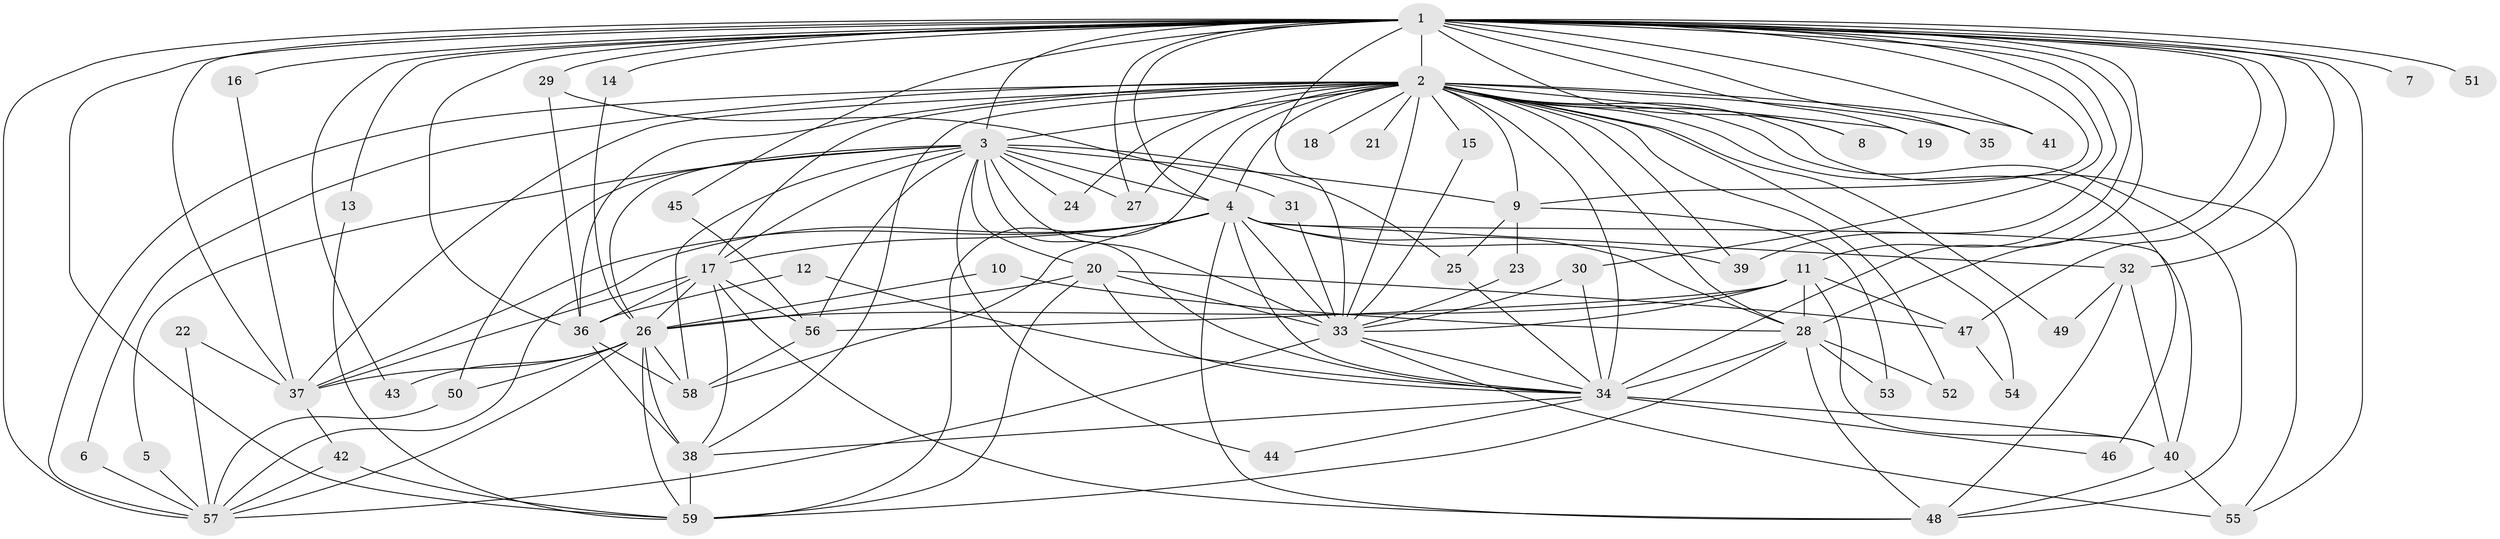 // original degree distribution, {18: 0.01694915254237288, 17: 0.01694915254237288, 29: 0.00847457627118644, 24: 0.00847457627118644, 20: 0.00847457627118644, 15: 0.00847457627118644, 16: 0.00847457627118644, 21: 0.00847457627118644, 2: 0.5084745762711864, 10: 0.00847457627118644, 9: 0.01694915254237288, 3: 0.211864406779661, 7: 0.03389830508474576, 6: 0.025423728813559324, 4: 0.0847457627118644, 8: 0.00847457627118644, 5: 0.01694915254237288}
// Generated by graph-tools (version 1.1) at 2025/49/03/09/25 03:49:30]
// undirected, 59 vertices, 158 edges
graph export_dot {
graph [start="1"]
  node [color=gray90,style=filled];
  1;
  2;
  3;
  4;
  5;
  6;
  7;
  8;
  9;
  10;
  11;
  12;
  13;
  14;
  15;
  16;
  17;
  18;
  19;
  20;
  21;
  22;
  23;
  24;
  25;
  26;
  27;
  28;
  29;
  30;
  31;
  32;
  33;
  34;
  35;
  36;
  37;
  38;
  39;
  40;
  41;
  42;
  43;
  44;
  45;
  46;
  47;
  48;
  49;
  50;
  51;
  52;
  53;
  54;
  55;
  56;
  57;
  58;
  59;
  1 -- 2 [weight=8.0];
  1 -- 3 [weight=4.0];
  1 -- 4 [weight=4.0];
  1 -- 7 [weight=2.0];
  1 -- 8 [weight=1.0];
  1 -- 9 [weight=1.0];
  1 -- 11 [weight=1.0];
  1 -- 13 [weight=1.0];
  1 -- 14 [weight=1.0];
  1 -- 16 [weight=1.0];
  1 -- 19 [weight=1.0];
  1 -- 27 [weight=1.0];
  1 -- 28 [weight=1.0];
  1 -- 29 [weight=2.0];
  1 -- 30 [weight=1.0];
  1 -- 32 [weight=3.0];
  1 -- 33 [weight=5.0];
  1 -- 34 [weight=4.0];
  1 -- 35 [weight=1.0];
  1 -- 36 [weight=2.0];
  1 -- 37 [weight=1.0];
  1 -- 39 [weight=1.0];
  1 -- 41 [weight=1.0];
  1 -- 43 [weight=1.0];
  1 -- 45 [weight=1.0];
  1 -- 47 [weight=1.0];
  1 -- 51 [weight=2.0];
  1 -- 55 [weight=1.0];
  1 -- 57 [weight=1.0];
  1 -- 59 [weight=1.0];
  2 -- 3 [weight=2.0];
  2 -- 4 [weight=2.0];
  2 -- 6 [weight=1.0];
  2 -- 8 [weight=1.0];
  2 -- 9 [weight=1.0];
  2 -- 15 [weight=1.0];
  2 -- 17 [weight=1.0];
  2 -- 18 [weight=1.0];
  2 -- 19 [weight=1.0];
  2 -- 21 [weight=2.0];
  2 -- 24 [weight=1.0];
  2 -- 27 [weight=1.0];
  2 -- 28 [weight=1.0];
  2 -- 33 [weight=2.0];
  2 -- 34 [weight=2.0];
  2 -- 35 [weight=2.0];
  2 -- 36 [weight=1.0];
  2 -- 37 [weight=1.0];
  2 -- 38 [weight=1.0];
  2 -- 39 [weight=1.0];
  2 -- 41 [weight=1.0];
  2 -- 46 [weight=1.0];
  2 -- 48 [weight=1.0];
  2 -- 49 [weight=3.0];
  2 -- 52 [weight=2.0];
  2 -- 54 [weight=1.0];
  2 -- 55 [weight=1.0];
  2 -- 57 [weight=1.0];
  2 -- 59 [weight=1.0];
  3 -- 4 [weight=1.0];
  3 -- 5 [weight=1.0];
  3 -- 9 [weight=1.0];
  3 -- 17 [weight=1.0];
  3 -- 20 [weight=2.0];
  3 -- 24 [weight=1.0];
  3 -- 25 [weight=1.0];
  3 -- 26 [weight=1.0];
  3 -- 27 [weight=1.0];
  3 -- 33 [weight=1.0];
  3 -- 34 [weight=1.0];
  3 -- 44 [weight=1.0];
  3 -- 50 [weight=1.0];
  3 -- 56 [weight=1.0];
  3 -- 58 [weight=1.0];
  4 -- 17 [weight=1.0];
  4 -- 28 [weight=1.0];
  4 -- 32 [weight=1.0];
  4 -- 33 [weight=1.0];
  4 -- 34 [weight=1.0];
  4 -- 37 [weight=1.0];
  4 -- 39 [weight=1.0];
  4 -- 40 [weight=1.0];
  4 -- 48 [weight=1.0];
  4 -- 57 [weight=1.0];
  4 -- 58 [weight=1.0];
  5 -- 57 [weight=1.0];
  6 -- 57 [weight=1.0];
  9 -- 23 [weight=1.0];
  9 -- 25 [weight=1.0];
  9 -- 53 [weight=1.0];
  10 -- 26 [weight=1.0];
  10 -- 28 [weight=1.0];
  11 -- 26 [weight=1.0];
  11 -- 28 [weight=1.0];
  11 -- 33 [weight=1.0];
  11 -- 40 [weight=1.0];
  11 -- 47 [weight=1.0];
  11 -- 56 [weight=1.0];
  12 -- 34 [weight=1.0];
  12 -- 36 [weight=1.0];
  13 -- 59 [weight=1.0];
  14 -- 26 [weight=1.0];
  15 -- 33 [weight=1.0];
  16 -- 37 [weight=1.0];
  17 -- 26 [weight=1.0];
  17 -- 36 [weight=1.0];
  17 -- 37 [weight=1.0];
  17 -- 38 [weight=1.0];
  17 -- 48 [weight=1.0];
  17 -- 56 [weight=1.0];
  20 -- 26 [weight=1.0];
  20 -- 33 [weight=1.0];
  20 -- 34 [weight=1.0];
  20 -- 47 [weight=1.0];
  20 -- 59 [weight=1.0];
  22 -- 37 [weight=1.0];
  22 -- 57 [weight=1.0];
  23 -- 33 [weight=1.0];
  25 -- 34 [weight=1.0];
  26 -- 37 [weight=1.0];
  26 -- 38 [weight=1.0];
  26 -- 43 [weight=1.0];
  26 -- 50 [weight=1.0];
  26 -- 57 [weight=1.0];
  26 -- 58 [weight=1.0];
  26 -- 59 [weight=1.0];
  28 -- 34 [weight=1.0];
  28 -- 48 [weight=1.0];
  28 -- 52 [weight=1.0];
  28 -- 53 [weight=1.0];
  28 -- 59 [weight=1.0];
  29 -- 31 [weight=1.0];
  29 -- 36 [weight=1.0];
  30 -- 33 [weight=1.0];
  30 -- 34 [weight=1.0];
  31 -- 33 [weight=1.0];
  32 -- 40 [weight=1.0];
  32 -- 48 [weight=1.0];
  32 -- 49 [weight=1.0];
  33 -- 34 [weight=1.0];
  33 -- 55 [weight=1.0];
  33 -- 57 [weight=1.0];
  34 -- 38 [weight=1.0];
  34 -- 40 [weight=1.0];
  34 -- 44 [weight=1.0];
  34 -- 46 [weight=1.0];
  36 -- 38 [weight=1.0];
  36 -- 58 [weight=1.0];
  37 -- 42 [weight=1.0];
  38 -- 59 [weight=2.0];
  40 -- 48 [weight=1.0];
  40 -- 55 [weight=1.0];
  42 -- 57 [weight=1.0];
  42 -- 59 [weight=1.0];
  45 -- 56 [weight=1.0];
  47 -- 54 [weight=1.0];
  50 -- 57 [weight=1.0];
  56 -- 58 [weight=1.0];
}
